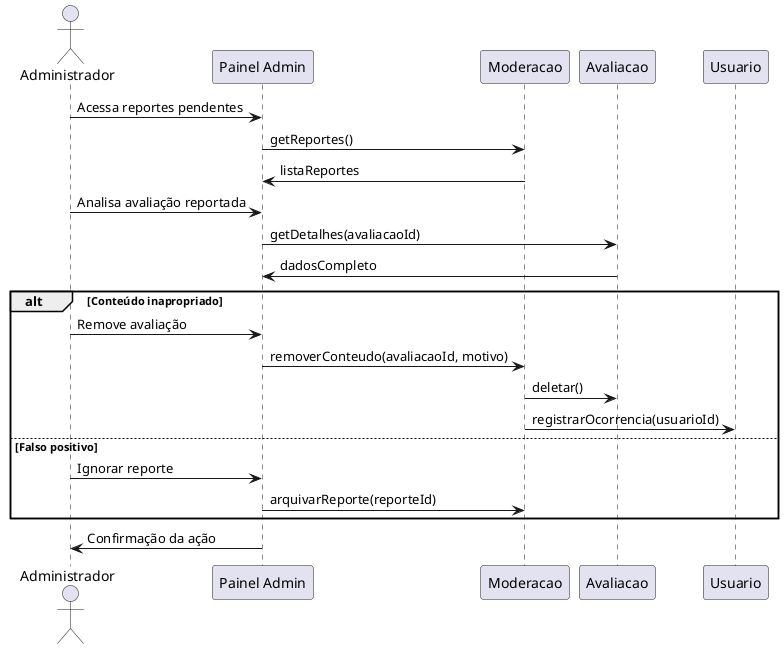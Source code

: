 @startuml sequence_moderacao
actor Administrador
participant "Painel Admin" as PA
participant Moderacao
participant Avaliacao
participant Usuario

Administrador -> PA: Acessa reportes pendentes
PA -> Moderacao: getReportes()
Moderacao -> PA: listaReportes

Administrador -> PA: Analisa avaliação reportada
PA -> Avaliacao: getDetalhes(avaliacaoId)
Avaliacao -> PA: dadosCompleto

alt Conteúdo inapropriado
    Administrador -> PA: Remove avaliação
    PA -> Moderacao: removerConteudo(avaliacaoId, motivo)
    Moderacao -> Avaliacao: deletar()
    Moderacao -> Usuario: registrarOcorrencia(usuarioId)
else Falso positivo
    Administrador -> PA: Ignorar reporte
    PA -> Moderacao: arquivarReporte(reporteId)
end
PA -> Administrador: Confirmação da ação
@enduml